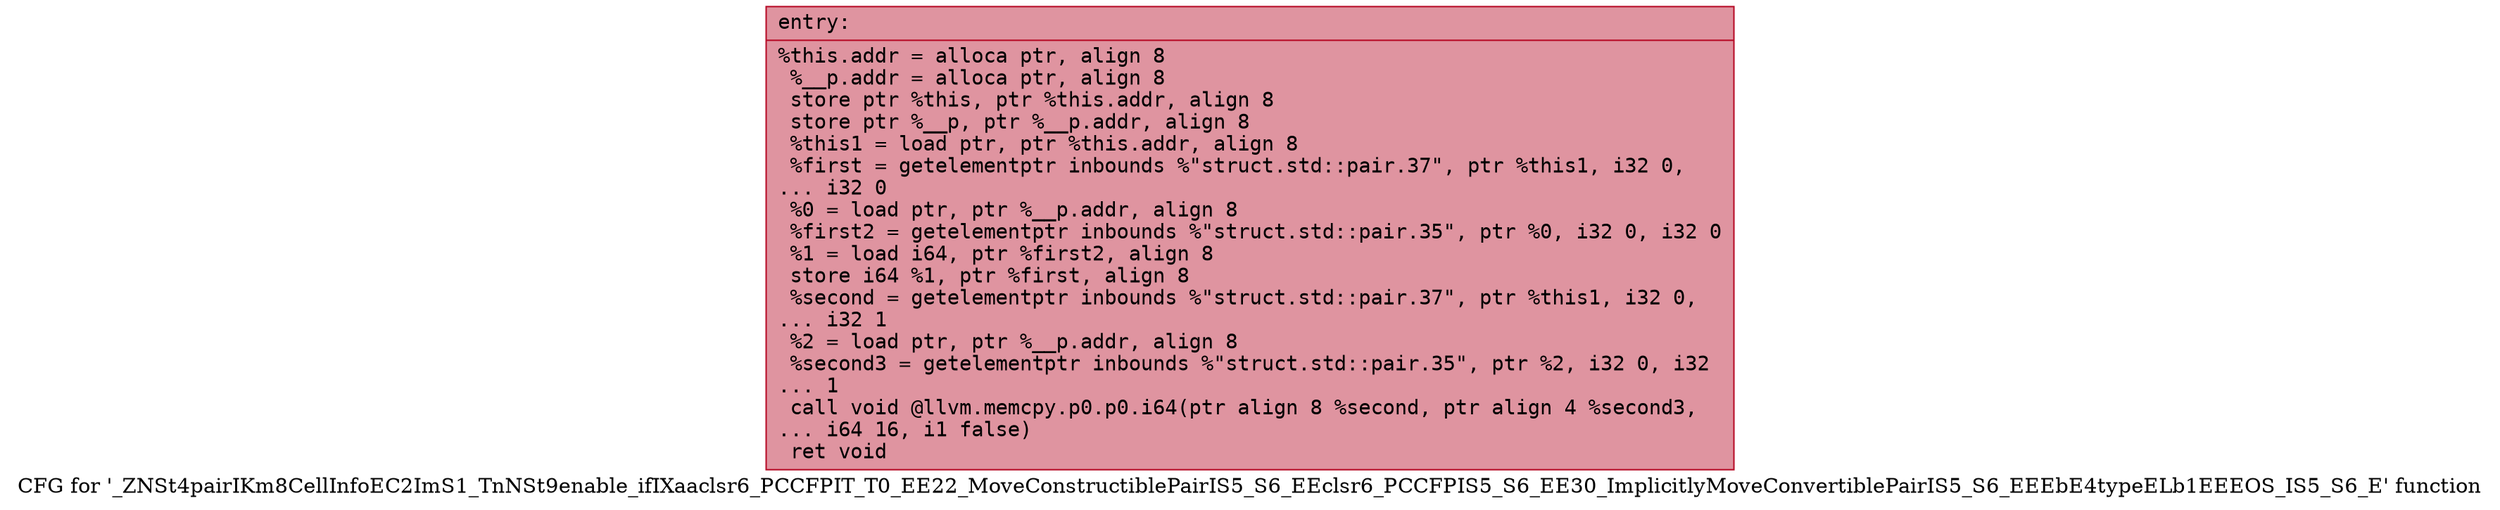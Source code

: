 digraph "CFG for '_ZNSt4pairIKm8CellInfoEC2ImS1_TnNSt9enable_ifIXaaclsr6_PCCFPIT_T0_EE22_MoveConstructiblePairIS5_S6_EEclsr6_PCCFPIS5_S6_EE30_ImplicitlyMoveConvertiblePairIS5_S6_EEEbE4typeELb1EEEOS_IS5_S6_E' function" {
	label="CFG for '_ZNSt4pairIKm8CellInfoEC2ImS1_TnNSt9enable_ifIXaaclsr6_PCCFPIT_T0_EE22_MoveConstructiblePairIS5_S6_EEclsr6_PCCFPIS5_S6_EE30_ImplicitlyMoveConvertiblePairIS5_S6_EEEbE4typeELb1EEEOS_IS5_S6_E' function";

	Node0x560dca071f40 [shape=record,color="#b70d28ff", style=filled, fillcolor="#b70d2870" fontname="Courier",label="{entry:\l|  %this.addr = alloca ptr, align 8\l  %__p.addr = alloca ptr, align 8\l  store ptr %this, ptr %this.addr, align 8\l  store ptr %__p, ptr %__p.addr, align 8\l  %this1 = load ptr, ptr %this.addr, align 8\l  %first = getelementptr inbounds %\"struct.std::pair.37\", ptr %this1, i32 0,\l... i32 0\l  %0 = load ptr, ptr %__p.addr, align 8\l  %first2 = getelementptr inbounds %\"struct.std::pair.35\", ptr %0, i32 0, i32 0\l  %1 = load i64, ptr %first2, align 8\l  store i64 %1, ptr %first, align 8\l  %second = getelementptr inbounds %\"struct.std::pair.37\", ptr %this1, i32 0,\l... i32 1\l  %2 = load ptr, ptr %__p.addr, align 8\l  %second3 = getelementptr inbounds %\"struct.std::pair.35\", ptr %2, i32 0, i32\l... 1\l  call void @llvm.memcpy.p0.p0.i64(ptr align 8 %second, ptr align 4 %second3,\l... i64 16, i1 false)\l  ret void\l}"];
}
